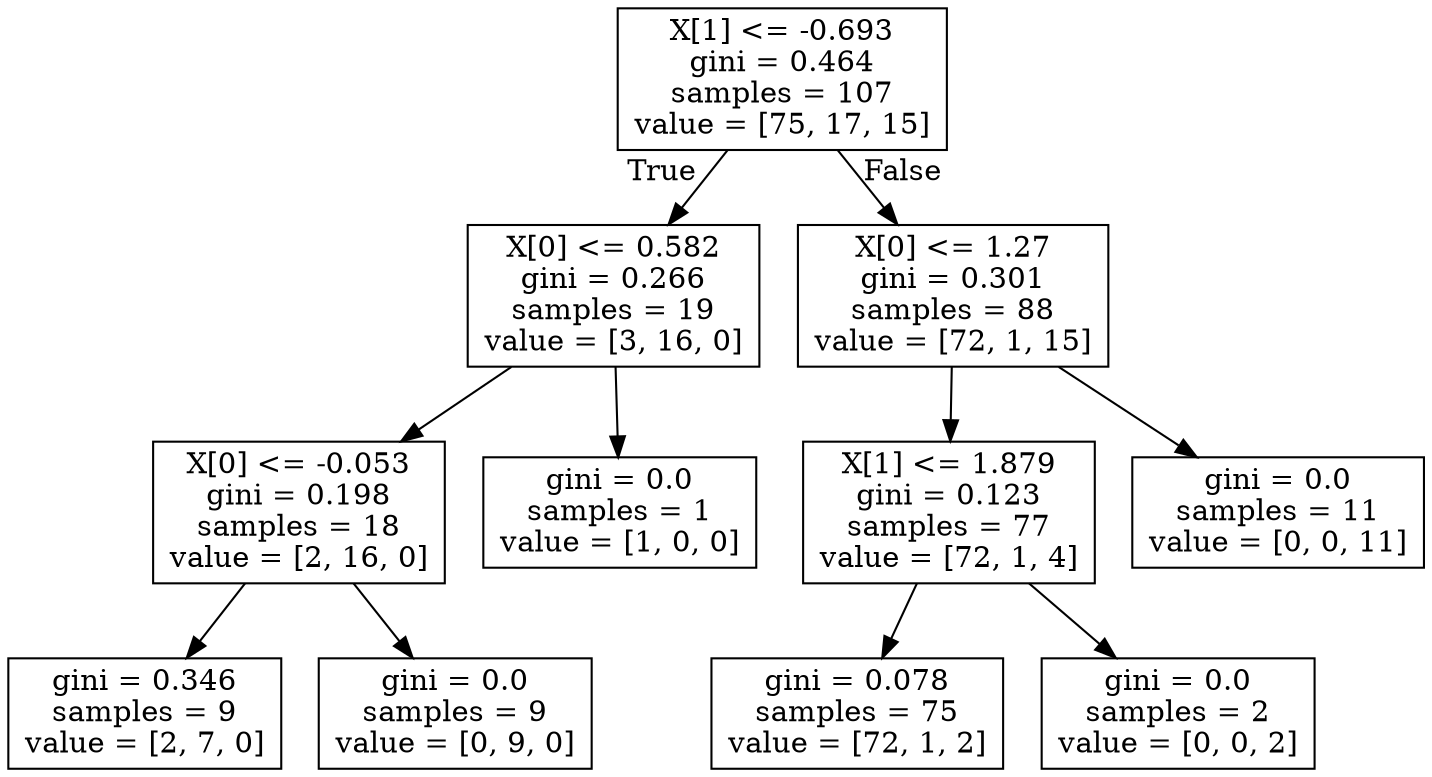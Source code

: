 digraph Tree {
node [shape=box] ;
0 [label="X[1] <= -0.693\ngini = 0.464\nsamples = 107\nvalue = [75, 17, 15]"] ;
1 [label="X[0] <= 0.582\ngini = 0.266\nsamples = 19\nvalue = [3, 16, 0]"] ;
0 -> 1 [labeldistance=2.5, labelangle=45, headlabel="True"] ;
2 [label="X[0] <= -0.053\ngini = 0.198\nsamples = 18\nvalue = [2, 16, 0]"] ;
1 -> 2 ;
3 [label="gini = 0.346\nsamples = 9\nvalue = [2, 7, 0]"] ;
2 -> 3 ;
4 [label="gini = 0.0\nsamples = 9\nvalue = [0, 9, 0]"] ;
2 -> 4 ;
5 [label="gini = 0.0\nsamples = 1\nvalue = [1, 0, 0]"] ;
1 -> 5 ;
6 [label="X[0] <= 1.27\ngini = 0.301\nsamples = 88\nvalue = [72, 1, 15]"] ;
0 -> 6 [labeldistance=2.5, labelangle=-45, headlabel="False"] ;
7 [label="X[1] <= 1.879\ngini = 0.123\nsamples = 77\nvalue = [72, 1, 4]"] ;
6 -> 7 ;
8 [label="gini = 0.078\nsamples = 75\nvalue = [72, 1, 2]"] ;
7 -> 8 ;
9 [label="gini = 0.0\nsamples = 2\nvalue = [0, 0, 2]"] ;
7 -> 9 ;
10 [label="gini = 0.0\nsamples = 11\nvalue = [0, 0, 11]"] ;
6 -> 10 ;
}